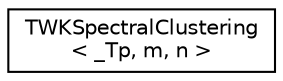 digraph "Graphical Class Hierarchy"
{
  edge [fontname="Helvetica",fontsize="10",labelfontname="Helvetica",labelfontsize="10"];
  node [fontname="Helvetica",fontsize="10",shape=record];
  rankdir="LR";
  Node1 [label="TWKSpectralClustering\l\< _Tp, m, n \>",height=0.2,width=0.4,color="black", fillcolor="white", style="filled",URL="$class_t_w_k_spectral_clustering.html"];
}
